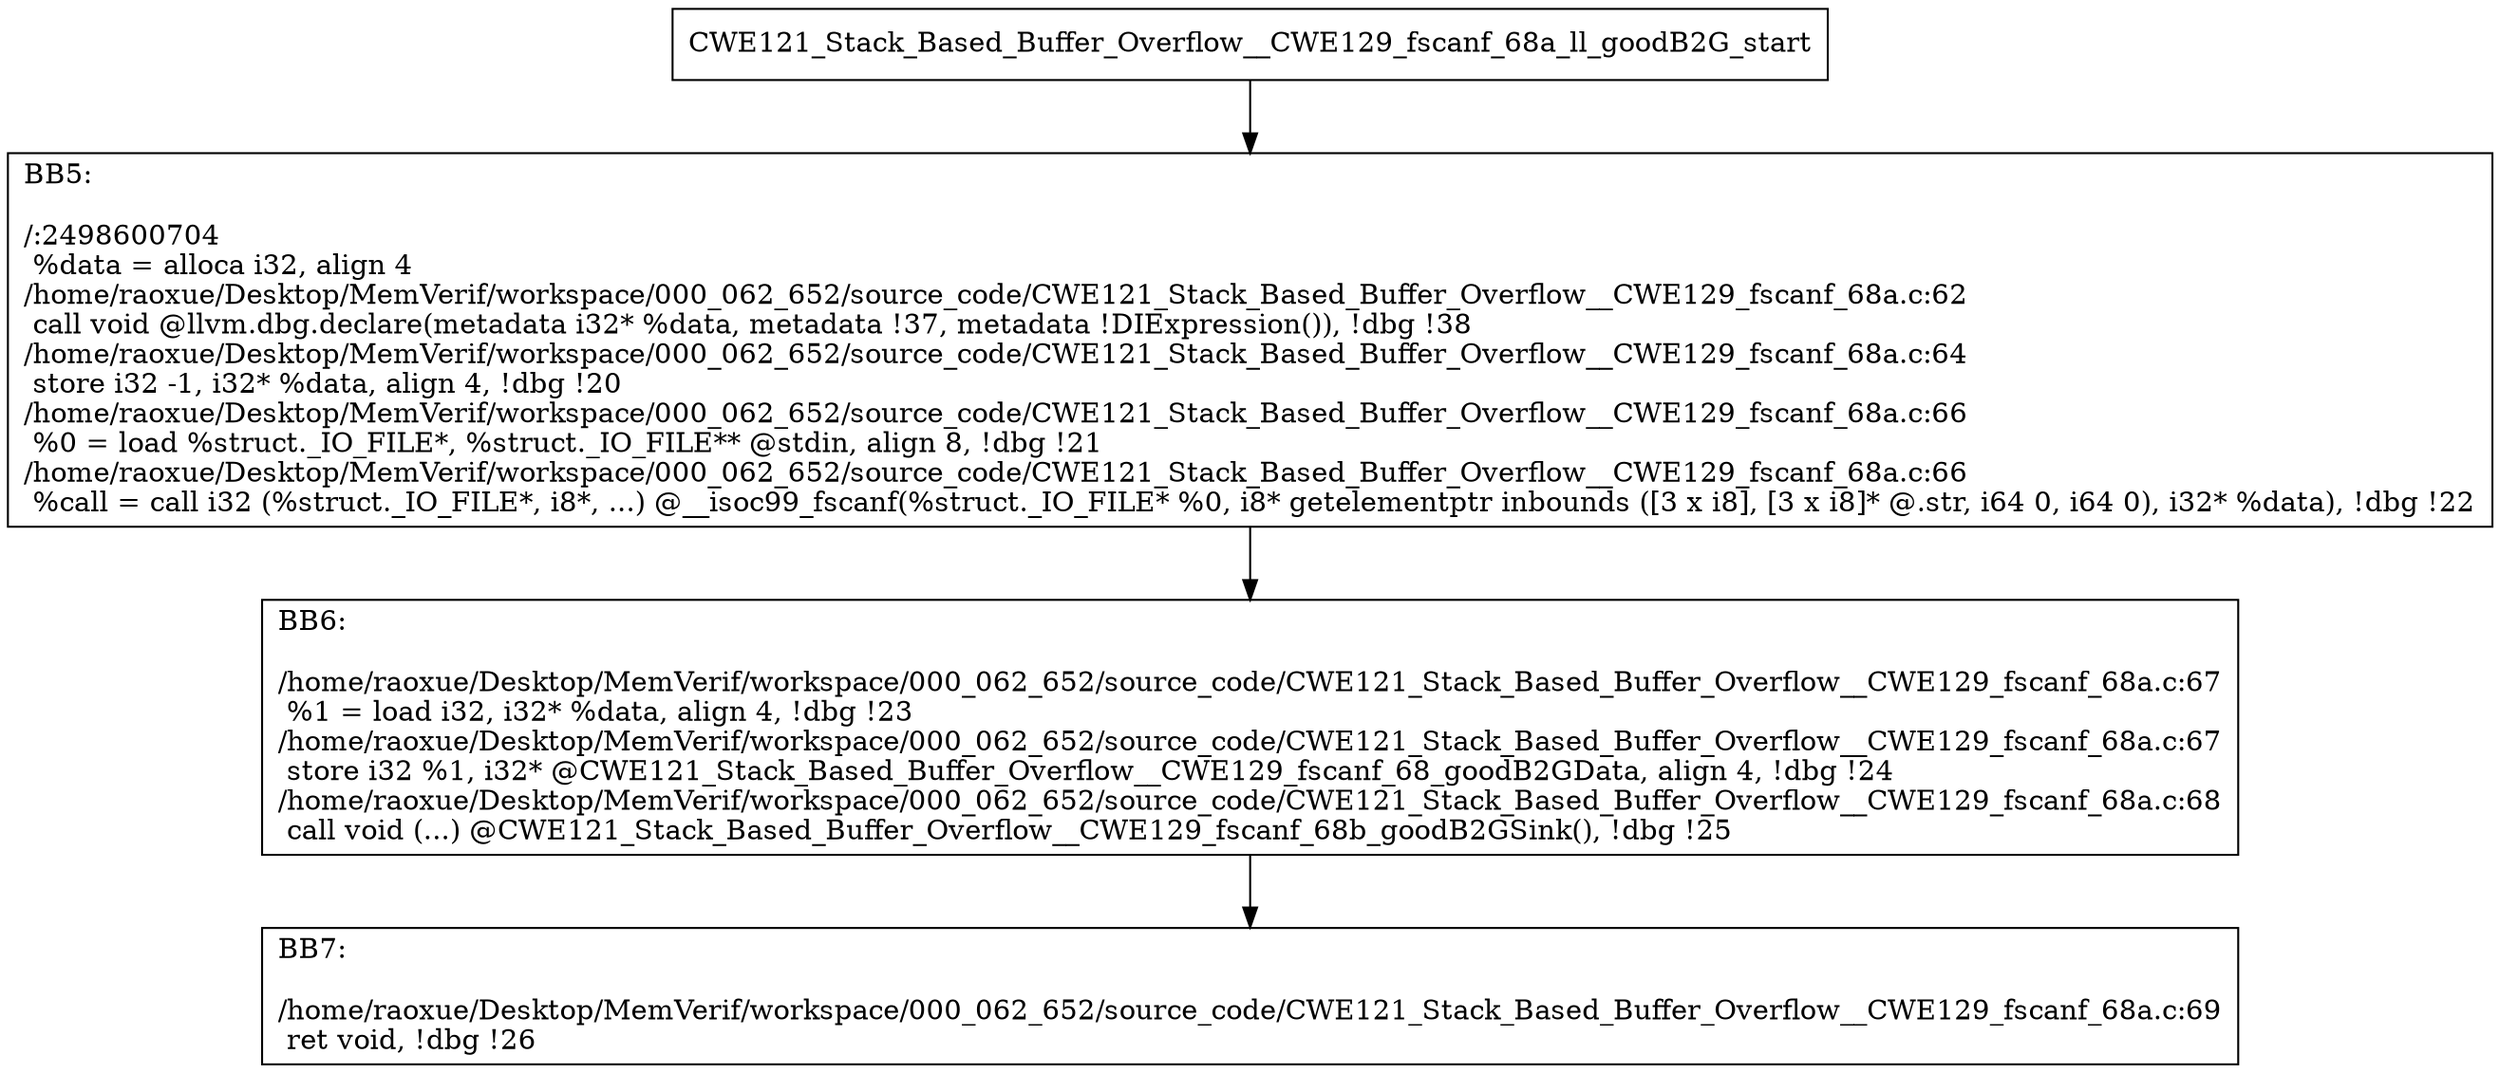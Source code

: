 digraph "CFG for'CWE121_Stack_Based_Buffer_Overflow__CWE129_fscanf_68a_ll_goodB2G' function" {
	BBCWE121_Stack_Based_Buffer_Overflow__CWE129_fscanf_68a_ll_goodB2G_start[shape=record,label="{CWE121_Stack_Based_Buffer_Overflow__CWE129_fscanf_68a_ll_goodB2G_start}"];
	BBCWE121_Stack_Based_Buffer_Overflow__CWE129_fscanf_68a_ll_goodB2G_start-> CWE121_Stack_Based_Buffer_Overflow__CWE129_fscanf_68a_ll_goodB2GBB5;
	CWE121_Stack_Based_Buffer_Overflow__CWE129_fscanf_68a_ll_goodB2GBB5 [shape=record, label="{BB5:\l\l/:2498600704\l
  %data = alloca i32, align 4\l
/home/raoxue/Desktop/MemVerif/workspace/000_062_652/source_code/CWE121_Stack_Based_Buffer_Overflow__CWE129_fscanf_68a.c:62\l
  call void @llvm.dbg.declare(metadata i32* %data, metadata !37, metadata !DIExpression()), !dbg !38\l
/home/raoxue/Desktop/MemVerif/workspace/000_062_652/source_code/CWE121_Stack_Based_Buffer_Overflow__CWE129_fscanf_68a.c:64\l
  store i32 -1, i32* %data, align 4, !dbg !20\l
/home/raoxue/Desktop/MemVerif/workspace/000_062_652/source_code/CWE121_Stack_Based_Buffer_Overflow__CWE129_fscanf_68a.c:66\l
  %0 = load %struct._IO_FILE*, %struct._IO_FILE** @stdin, align 8, !dbg !21\l
/home/raoxue/Desktop/MemVerif/workspace/000_062_652/source_code/CWE121_Stack_Based_Buffer_Overflow__CWE129_fscanf_68a.c:66\l
  %call = call i32 (%struct._IO_FILE*, i8*, ...) @__isoc99_fscanf(%struct._IO_FILE* %0, i8* getelementptr inbounds ([3 x i8], [3 x i8]* @.str, i64 0, i64 0), i32* %data), !dbg !22\l
}"];
	CWE121_Stack_Based_Buffer_Overflow__CWE129_fscanf_68a_ll_goodB2GBB5-> CWE121_Stack_Based_Buffer_Overflow__CWE129_fscanf_68a_ll_goodB2GBB6;
	CWE121_Stack_Based_Buffer_Overflow__CWE129_fscanf_68a_ll_goodB2GBB6 [shape=record, label="{BB6:\l\l/home/raoxue/Desktop/MemVerif/workspace/000_062_652/source_code/CWE121_Stack_Based_Buffer_Overflow__CWE129_fscanf_68a.c:67\l
  %1 = load i32, i32* %data, align 4, !dbg !23\l
/home/raoxue/Desktop/MemVerif/workspace/000_062_652/source_code/CWE121_Stack_Based_Buffer_Overflow__CWE129_fscanf_68a.c:67\l
  store i32 %1, i32* @CWE121_Stack_Based_Buffer_Overflow__CWE129_fscanf_68_goodB2GData, align 4, !dbg !24\l
/home/raoxue/Desktop/MemVerif/workspace/000_062_652/source_code/CWE121_Stack_Based_Buffer_Overflow__CWE129_fscanf_68a.c:68\l
  call void (...) @CWE121_Stack_Based_Buffer_Overflow__CWE129_fscanf_68b_goodB2GSink(), !dbg !25\l
}"];
	CWE121_Stack_Based_Buffer_Overflow__CWE129_fscanf_68a_ll_goodB2GBB6-> CWE121_Stack_Based_Buffer_Overflow__CWE129_fscanf_68a_ll_goodB2GBB7;
	CWE121_Stack_Based_Buffer_Overflow__CWE129_fscanf_68a_ll_goodB2GBB7 [shape=record, label="{BB7:\l\l/home/raoxue/Desktop/MemVerif/workspace/000_062_652/source_code/CWE121_Stack_Based_Buffer_Overflow__CWE129_fscanf_68a.c:69\l
  ret void, !dbg !26\l
}"];
}

